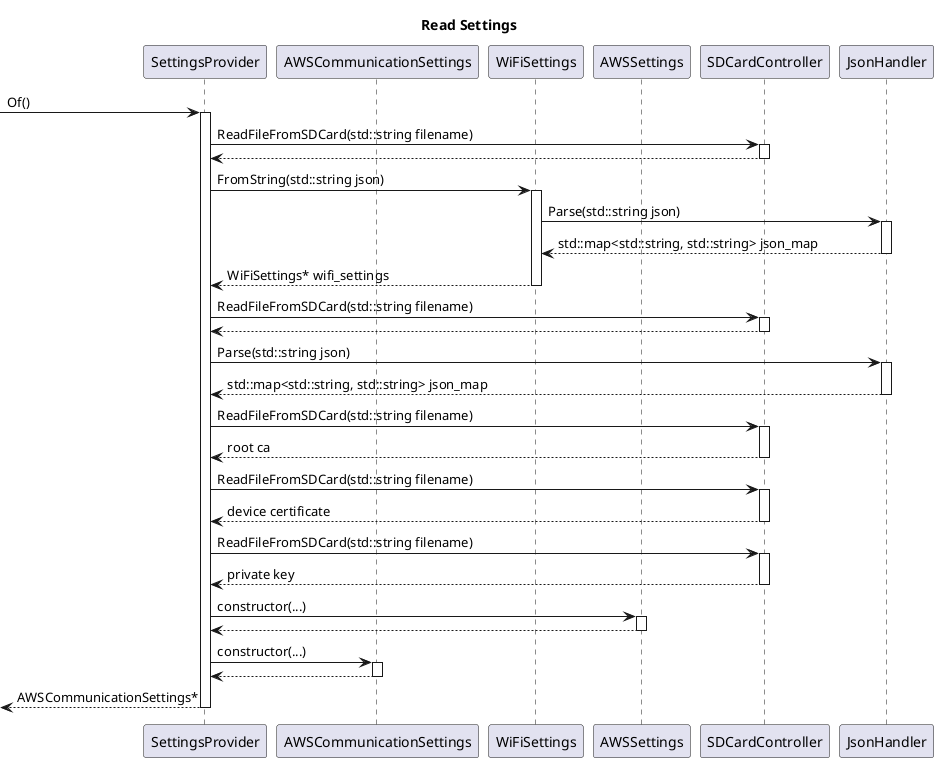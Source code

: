 @startuml Read Settings
title Read Settings

participant SettingsProvider
participant AWSCommunicationSettings
participant WiFiSettings
participant AWSSettings
participant SDCardController
participant JsonHandler

[-> SettingsProvider: Of()
activate SettingsProvider

SettingsProvider -> SDCardController: ReadFileFromSDCard(std::string filename)
activate SDCardController
return
SettingsProvider -> WiFiSettings: FromString(std::string json)
activate WiFiSettings
WiFiSettings -> JsonHandler: Parse(std::string json)
activate JsonHandler
return std::map<std::string, std::string> json_map
return WiFiSettings* wifi_settings

SettingsProvider -> SDCardController: ReadFileFromSDCard(std::string filename)
activate SDCardController
return
SettingsProvider -> JsonHandler: Parse(std::string json)
activate JsonHandler
return std::map<std::string, std::string> json_map
SettingsProvider -> SDCardController: ReadFileFromSDCard(std::string filename)
activate SDCardController
return root ca
SettingsProvider -> SDCardController: ReadFileFromSDCard(std::string filename)
activate SDCardController
return device certificate
SettingsProvider -> SDCardController: ReadFileFromSDCard(std::string filename)
activate SDCardController
return private key
SettingsProvider -> AWSSettings: constructor(...)
activate AWSSettings
return

SettingsProvider -> AWSCommunicationSettings: constructor(...)
activate AWSCommunicationSettings
return

return AWSCommunicationSettings*

@enduml